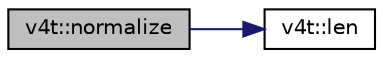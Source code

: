 digraph "v4t::normalize"
{
  edge [fontname="Helvetica",fontsize="10",labelfontname="Helvetica",labelfontsize="10"];
  node [fontname="Helvetica",fontsize="10",shape=record];
  rankdir="LR";
  Node1 [label="v4t::normalize",height=0.2,width=0.4,color="black", fillcolor="grey75", style="filled", fontcolor="black"];
  Node1 -> Node2 [color="midnightblue",fontsize="10",style="solid",fontname="Helvetica"];
  Node2 [label="v4t::len",height=0.2,width=0.4,color="black", fillcolor="white", style="filled",URL="$classv4t.html#ab87562ce137e7be7bb6b96a3674dc061"];
}
